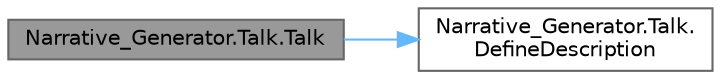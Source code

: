 digraph "Narrative_Generator.Talk.Talk"
{
 // LATEX_PDF_SIZE
  bgcolor="transparent";
  edge [fontname=Helvetica,fontsize=10,labelfontname=Helvetica,labelfontsize=10];
  node [fontname=Helvetica,fontsize=10,shape=box,height=0.2,width=0.4];
  rankdir="LR";
  Node1 [label="Narrative_Generator.Talk.Talk",height=0.2,width=0.4,color="gray40", fillcolor="grey60", style="filled", fontcolor="black",tooltip="A constructor based only on the state of the story world."];
  Node1 -> Node2 [color="steelblue1",style="solid"];
  Node2 [label="Narrative_Generator.Talk.\lDefineDescription",height=0.2,width=0.4,color="grey40", fillcolor="white", style="filled",URL="$class_narrative___generator_1_1_talk.html#a20e5132c811200bcf29a457916313319",tooltip="A method that creates a description of the action."];
}
